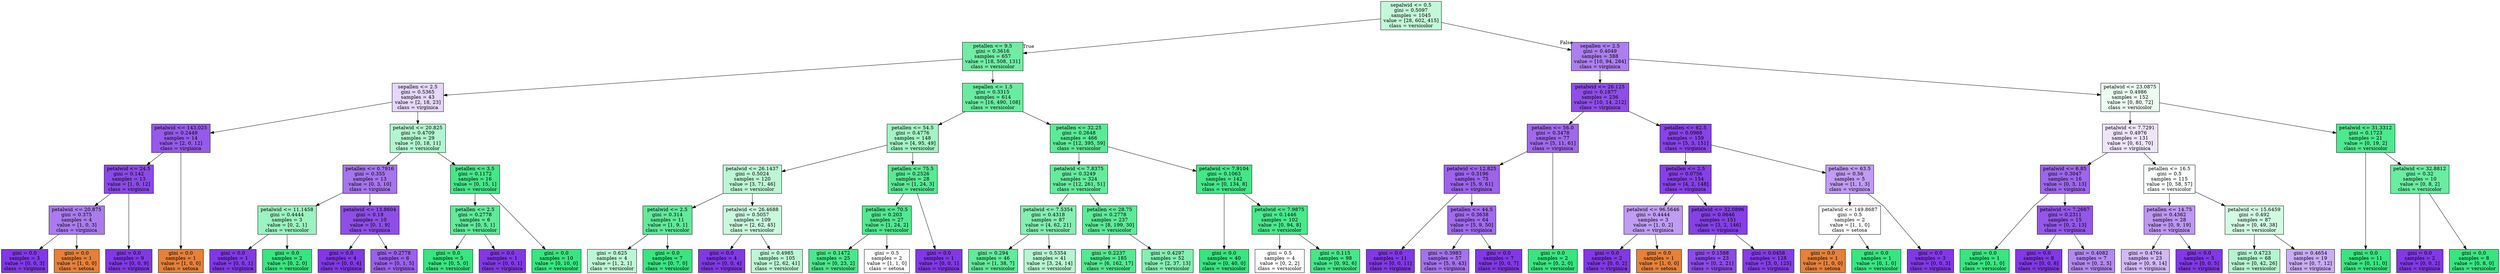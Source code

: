 digraph Tree {
node [shape=box, style="filled", color="black"] ;
graph [ranksep=equally, splines=polyline] ;
0 [label="sepalwid <= 0.5\ngini = 0.5097\nsamples = 1045\nvalue = [28, 602, 415]\nclass = versicolor", fillcolor="#39e5814c"] ;
1 [label="petallen <= 9.5\ngini = 0.3616\nsamples = 657\nvalue = [18, 508, 131]\nclass = versicolor", fillcolor="#39e581b7"] ;
0 -> 1 [labeldistance=2.5, labelangle=45, headlabel="True"] ;
2 [label="sepallen <= 2.5\ngini = 0.5365\nsamples = 43\nvalue = [2, 18, 23]\nclass = virginica", fillcolor="#8139e533"] ;
1 -> 2 ;
3 [label="petalwid <= 143.025\ngini = 0.2449\nsamples = 14\nvalue = [2, 0, 12]\nclass = virginica", fillcolor="#8139e5d4"] ;
2 -> 3 ;
4 [label="petalwid <= 24.5\ngini = 0.142\nsamples = 13\nvalue = [1, 0, 12]\nclass = virginica", fillcolor="#8139e5ea"] ;
3 -> 4 ;
5 [label="petalwid <= 20.875\ngini = 0.375\nsamples = 4\nvalue = [1, 0, 3]\nclass = virginica", fillcolor="#8139e5aa"] ;
4 -> 5 ;
6 [label="gini = 0.0\nsamples = 3\nvalue = [0, 0, 3]\nclass = virginica", fillcolor="#8139e5ff"] ;
5 -> 6 ;
7 [label="gini = 0.0\nsamples = 1\nvalue = [1, 0, 0]\nclass = setosa", fillcolor="#e58139ff"] ;
5 -> 7 ;
8 [label="gini = 0.0\nsamples = 9\nvalue = [0, 0, 9]\nclass = virginica", fillcolor="#8139e5ff"] ;
4 -> 8 ;
9 [label="gini = 0.0\nsamples = 1\nvalue = [1, 0, 0]\nclass = setosa", fillcolor="#e58139ff"] ;
3 -> 9 ;
10 [label="petalwid <= 20.825\ngini = 0.4709\nsamples = 29\nvalue = [0, 18, 11]\nclass = versicolor", fillcolor="#39e58163"] ;
2 -> 10 ;
11 [label="petallen <= 0.7916\ngini = 0.355\nsamples = 13\nvalue = [0, 3, 10]\nclass = virginica", fillcolor="#8139e5b3"] ;
10 -> 11 ;
12 [label="petalwid <= 11.1458\ngini = 0.4444\nsamples = 3\nvalue = [0, 2, 1]\nclass = versicolor", fillcolor="#39e5817f"] ;
11 -> 12 ;
13 [label="gini = 0.0\nsamples = 1\nvalue = [0, 0, 1]\nclass = virginica", fillcolor="#8139e5ff"] ;
12 -> 13 ;
14 [label="gini = 0.0\nsamples = 2\nvalue = [0, 2, 0]\nclass = versicolor", fillcolor="#39e581ff"] ;
12 -> 14 ;
15 [label="petalwid <= 13.8604\ngini = 0.18\nsamples = 10\nvalue = [0, 1, 9]\nclass = virginica", fillcolor="#8139e5e3"] ;
11 -> 15 ;
16 [label="gini = 0.0\nsamples = 4\nvalue = [0, 0, 4]\nclass = virginica", fillcolor="#8139e5ff"] ;
15 -> 16 ;
17 [label="gini = 0.2778\nsamples = 6\nvalue = [0, 1, 5]\nclass = virginica", fillcolor="#8139e5cc"] ;
15 -> 17 ;
18 [label="petallen <= 3.5\ngini = 0.1172\nsamples = 16\nvalue = [0, 15, 1]\nclass = versicolor", fillcolor="#39e581ee"] ;
10 -> 18 ;
19 [label="petallen <= 2.5\ngini = 0.2778\nsamples = 6\nvalue = [0, 5, 1]\nclass = versicolor", fillcolor="#39e581cc"] ;
18 -> 19 ;
20 [label="gini = 0.0\nsamples = 5\nvalue = [0, 5, 0]\nclass = versicolor", fillcolor="#39e581ff"] ;
19 -> 20 ;
21 [label="gini = 0.0\nsamples = 1\nvalue = [0, 0, 1]\nclass = virginica", fillcolor="#8139e5ff"] ;
19 -> 21 ;
22 [label="gini = 0.0\nsamples = 10\nvalue = [0, 10, 0]\nclass = versicolor", fillcolor="#39e581ff"] ;
18 -> 22 ;
23 [label="sepallen <= 1.5\ngini = 0.3315\nsamples = 614\nvalue = [16, 490, 108]\nclass = versicolor", fillcolor="#39e581c1"] ;
1 -> 23 ;
24 [label="petallen <= 54.5\ngini = 0.4776\nsamples = 148\nvalue = [4, 95, 49]\nclass = versicolor", fillcolor="#39e58176"] ;
23 -> 24 ;
25 [label="petalwid <= 26.1437\ngini = 0.5024\nsamples = 120\nvalue = [3, 71, 46]\nclass = versicolor", fillcolor="#39e58156"] ;
24 -> 25 ;
26 [label="petalwid <= 2.5\ngini = 0.314\nsamples = 11\nvalue = [1, 9, 1]\nclass = versicolor", fillcolor="#39e581cc"] ;
25 -> 26 ;
27 [label="gini = 0.625\nsamples = 4\nvalue = [1, 2, 1]\nclass = versicolor", fillcolor="#39e58155"] ;
26 -> 27 ;
28 [label="gini = 0.0\nsamples = 7\nvalue = [0, 7, 0]\nclass = versicolor", fillcolor="#39e581ff"] ;
26 -> 28 ;
29 [label="petalwid <= 26.4688\ngini = 0.5057\nsamples = 109\nvalue = [2, 62, 45]\nclass = versicolor", fillcolor="#39e58144"] ;
25 -> 29 ;
30 [label="gini = 0.0\nsamples = 4\nvalue = [0, 0, 4]\nclass = virginica", fillcolor="#8139e5ff"] ;
29 -> 30 ;
31 [label="gini = 0.4985\nsamples = 105\nvalue = [2, 62, 41]\nclass = versicolor", fillcolor="#39e58154"] ;
29 -> 31 ;
32 [label="petallen <= 75.5\ngini = 0.2526\nsamples = 28\nvalue = [1, 24, 3]\nclass = versicolor", fillcolor="#39e581d6"] ;
24 -> 32 ;
33 [label="petallen <= 70.5\ngini = 0.203\nsamples = 27\nvalue = [1, 24, 2]\nclass = versicolor", fillcolor="#39e581e0"] ;
32 -> 33 ;
34 [label="gini = 0.1472\nsamples = 25\nvalue = [0, 23, 2]\nclass = versicolor", fillcolor="#39e581e9"] ;
33 -> 34 ;
35 [label="gini = 0.5\nsamples = 2\nvalue = [1, 1, 0]\nclass = setosa", fillcolor="#e5813900"] ;
33 -> 35 ;
36 [label="gini = 0.0\nsamples = 1\nvalue = [0, 0, 1]\nclass = virginica", fillcolor="#8139e5ff"] ;
32 -> 36 ;
37 [label="petallen <= 32.25\ngini = 0.2648\nsamples = 466\nvalue = [12, 395, 59]\nclass = versicolor", fillcolor="#39e581d3"] ;
23 -> 37 ;
38 [label="petalwid <= 7.8375\ngini = 0.3249\nsamples = 324\nvalue = [12, 261, 51]\nclass = versicolor", fillcolor="#39e581c4"] ;
37 -> 38 ;
39 [label="petalwid <= 7.5354\ngini = 0.4318\nsamples = 87\nvalue = [4, 62, 21]\nclass = versicolor", fillcolor="#39e5819e"] ;
38 -> 39 ;
40 [label="gini = 0.294\nsamples = 46\nvalue = [1, 38, 7]\nclass = versicolor", fillcolor="#39e581cb"] ;
39 -> 40 ;
41 [label="gini = 0.5354\nsamples = 41\nvalue = [3, 24, 14]\nclass = versicolor", fillcolor="#39e5815e"] ;
39 -> 41 ;
42 [label="petallen <= 28.75\ngini = 0.2778\nsamples = 237\nvalue = [8, 199, 30]\nclass = versicolor", fillcolor="#39e581d0"] ;
38 -> 42 ;
43 [label="gini = 0.2237\nsamples = 185\nvalue = [6, 162, 17]\nclass = versicolor", fillcolor="#39e581dc"] ;
42 -> 43 ;
44 [label="gini = 0.4297\nsamples = 52\nvalue = [2, 37, 13]\nclass = versicolor", fillcolor="#39e5819d"] ;
42 -> 44 ;
45 [label="petalwid <= 7.9104\ngini = 0.1063\nsamples = 142\nvalue = [0, 134, 8]\nclass = versicolor", fillcolor="#39e581f0"] ;
37 -> 45 ;
46 [label="gini = 0.0\nsamples = 40\nvalue = [0, 40, 0]\nclass = versicolor", fillcolor="#39e581ff"] ;
45 -> 46 ;
47 [label="petalwid <= 7.9875\ngini = 0.1446\nsamples = 102\nvalue = [0, 94, 8]\nclass = versicolor", fillcolor="#39e581e9"] ;
45 -> 47 ;
48 [label="gini = 0.5\nsamples = 4\nvalue = [0, 2, 2]\nclass = versicolor", fillcolor="#39e58100"] ;
47 -> 48 ;
49 [label="gini = 0.115\nsamples = 98\nvalue = [0, 92, 6]\nclass = versicolor", fillcolor="#39e581ee"] ;
47 -> 49 ;
50 [label="sepallen <= 2.5\ngini = 0.4049\nsamples = 388\nvalue = [10, 94, 284]\nclass = virginica", fillcolor="#8139e5a5"] ;
0 -> 50 [labeldistance=2.5, labelangle=-45, headlabel="False"] ;
51 [label="petalwid <= 26.125\ngini = 0.1877\nsamples = 236\nvalue = [10, 14, 212]\nclass = virginica", fillcolor="#8139e5e3"] ;
50 -> 51 ;
52 [label="petallen <= 56.0\ngini = 0.3478\nsamples = 77\nvalue = [5, 11, 61]\nclass = virginica", fillcolor="#8139e5c1"] ;
51 -> 52 ;
53 [label="petalwid <= 12.825\ngini = 0.3196\nsamples = 75\nvalue = [5, 9, 61]\nclass = virginica", fillcolor="#8139e5c9"] ;
52 -> 53 ;
54 [label="gini = 0.0\nsamples = 11\nvalue = [0, 0, 11]\nclass = virginica", fillcolor="#8139e5ff"] ;
53 -> 54 ;
55 [label="petallen <= 44.5\ngini = 0.3638\nsamples = 64\nvalue = [5, 9, 50]\nclass = virginica", fillcolor="#8139e5be"] ;
53 -> 55 ;
56 [label="gini = 0.3983\nsamples = 57\nvalue = [5, 9, 43]\nclass = virginica", fillcolor="#8139e5b5"] ;
55 -> 56 ;
57 [label="gini = 0.0\nsamples = 7\nvalue = [0, 0, 7]\nclass = virginica", fillcolor="#8139e5ff"] ;
55 -> 57 ;
58 [label="gini = 0.0\nsamples = 2\nvalue = [0, 2, 0]\nclass = versicolor", fillcolor="#39e581ff"] ;
52 -> 58 ;
59 [label="petallen <= 62.5\ngini = 0.0968\nsamples = 159\nvalue = [5, 3, 151]\nclass = virginica", fillcolor="#8139e5f2"] ;
51 -> 59 ;
60 [label="petallen <= 2.5\ngini = 0.0756\nsamples = 154\nvalue = [4, 2, 148]\nclass = virginica", fillcolor="#8139e5f5"] ;
59 -> 60 ;
61 [label="petalwid <= 96.5646\ngini = 0.4444\nsamples = 3\nvalue = [1, 0, 2]\nclass = virginica", fillcolor="#8139e57f"] ;
60 -> 61 ;
62 [label="gini = 0.0\nsamples = 2\nvalue = [0, 0, 2]\nclass = virginica", fillcolor="#8139e5ff"] ;
61 -> 62 ;
63 [label="gini = 0.0\nsamples = 1\nvalue = [1, 0, 0]\nclass = setosa", fillcolor="#e58139ff"] ;
61 -> 63 ;
64 [label="petalwid <= 32.0896\ngini = 0.0646\nsamples = 151\nvalue = [3, 2, 146]\nclass = virginica", fillcolor="#8139e5f6"] ;
60 -> 64 ;
65 [label="gini = 0.1588\nsamples = 23\nvalue = [0, 2, 21]\nclass = virginica", fillcolor="#8139e5e7"] ;
64 -> 65 ;
66 [label="gini = 0.0458\nsamples = 128\nvalue = [3, 0, 125]\nclass = virginica", fillcolor="#8139e5f9"] ;
64 -> 66 ;
67 [label="petallen <= 63.5\ngini = 0.56\nsamples = 5\nvalue = [1, 1, 3]\nclass = virginica", fillcolor="#8139e57f"] ;
59 -> 67 ;
68 [label="petalwid <= 149.8687\ngini = 0.5\nsamples = 2\nvalue = [1, 1, 0]\nclass = setosa", fillcolor="#e5813900"] ;
67 -> 68 ;
69 [label="gini = 0.0\nsamples = 1\nvalue = [1, 0, 0]\nclass = setosa", fillcolor="#e58139ff"] ;
68 -> 69 ;
70 [label="gini = 0.0\nsamples = 1\nvalue = [0, 1, 0]\nclass = versicolor", fillcolor="#39e581ff"] ;
68 -> 70 ;
71 [label="gini = 0.0\nsamples = 3\nvalue = [0, 0, 3]\nclass = virginica", fillcolor="#8139e5ff"] ;
67 -> 71 ;
72 [label="petalwid <= 23.0875\ngini = 0.4986\nsamples = 152\nvalue = [0, 80, 72]\nclass = versicolor", fillcolor="#39e58119"] ;
50 -> 72 ;
73 [label="petalwid <= 7.7291\ngini = 0.4976\nsamples = 131\nvalue = [0, 61, 70]\nclass = virginica", fillcolor="#8139e521"] ;
72 -> 73 ;
74 [label="petalwid <= 6.85\ngini = 0.3047\nsamples = 16\nvalue = [0, 3, 13]\nclass = virginica", fillcolor="#8139e5c4"] ;
73 -> 74 ;
75 [label="gini = 0.0\nsamples = 1\nvalue = [0, 1, 0]\nclass = versicolor", fillcolor="#39e581ff"] ;
74 -> 75 ;
76 [label="petalwid <= 7.2667\ngini = 0.2311\nsamples = 15\nvalue = [0, 2, 13]\nclass = virginica", fillcolor="#8139e5d8"] ;
74 -> 76 ;
77 [label="gini = 0.0\nsamples = 8\nvalue = [0, 0, 8]\nclass = virginica", fillcolor="#8139e5ff"] ;
76 -> 77 ;
78 [label="gini = 0.4082\nsamples = 7\nvalue = [0, 2, 5]\nclass = virginica", fillcolor="#8139e599"] ;
76 -> 78 ;
79 [label="petallen <= 16.5\ngini = 0.5\nsamples = 115\nvalue = [0, 58, 57]\nclass = versicolor", fillcolor="#39e58104"] ;
73 -> 79 ;
80 [label="petallen <= 14.75\ngini = 0.4362\nsamples = 28\nvalue = [0, 9, 19]\nclass = virginica", fillcolor="#8139e586"] ;
79 -> 80 ;
81 [label="gini = 0.4764\nsamples = 23\nvalue = [0, 9, 14]\nclass = virginica", fillcolor="#8139e55b"] ;
80 -> 81 ;
82 [label="gini = 0.0\nsamples = 5\nvalue = [0, 0, 5]\nclass = virginica", fillcolor="#8139e5ff"] ;
80 -> 82 ;
83 [label="petalwid <= 15.6459\ngini = 0.492\nsamples = 87\nvalue = [0, 49, 38]\nclass = versicolor", fillcolor="#39e58139"] ;
79 -> 83 ;
84 [label="gini = 0.4723\nsamples = 68\nvalue = [0, 42, 26]\nclass = versicolor", fillcolor="#39e58161"] ;
83 -> 84 ;
85 [label="gini = 0.4654\nsamples = 19\nvalue = [0, 7, 12]\nclass = virginica", fillcolor="#8139e56a"] ;
83 -> 85 ;
86 [label="petalwid <= 31.3312\ngini = 0.1723\nsamples = 21\nvalue = [0, 19, 2]\nclass = versicolor", fillcolor="#39e581e4"] ;
72 -> 86 ;
87 [label="gini = 0.0\nsamples = 11\nvalue = [0, 11, 0]\nclass = versicolor", fillcolor="#39e581ff"] ;
86 -> 87 ;
88 [label="petalwid <= 32.8812\ngini = 0.32\nsamples = 10\nvalue = [0, 8, 2]\nclass = versicolor", fillcolor="#39e581bf"] ;
86 -> 88 ;
89 [label="gini = 0.0\nsamples = 2\nvalue = [0, 0, 2]\nclass = virginica", fillcolor="#8139e5ff"] ;
88 -> 89 ;
90 [label="gini = 0.0\nsamples = 8\nvalue = [0, 8, 0]\nclass = versicolor", fillcolor="#39e581ff"] ;
88 -> 90 ;
{rank=same ; 0} ;
{rank=same ; 1; 50} ;
{rank=same ; 2; 23; 51; 72} ;
{rank=same ; 3; 10; 24; 37; 52; 59; 73; 86} ;
{rank=same ; 4; 11; 18; 25; 32; 38; 45; 53; 60; 67; 74; 79; 88} ;
{rank=same ; 5; 12; 15; 19; 26; 29; 33; 39; 42; 47; 55; 61; 64; 68; 76; 80; 83} ;
{rank=same ; 6; 7; 8; 9; 13; 14; 16; 17; 20; 21; 22; 27; 28; 30; 31; 34; 35; 36; 40; 41; 43; 44; 46; 48; 49; 54; 56; 57; 58; 62; 63; 65; 66; 69; 70; 71; 75; 77; 78; 81; 82; 84; 85; 87; 89; 90} ;
}